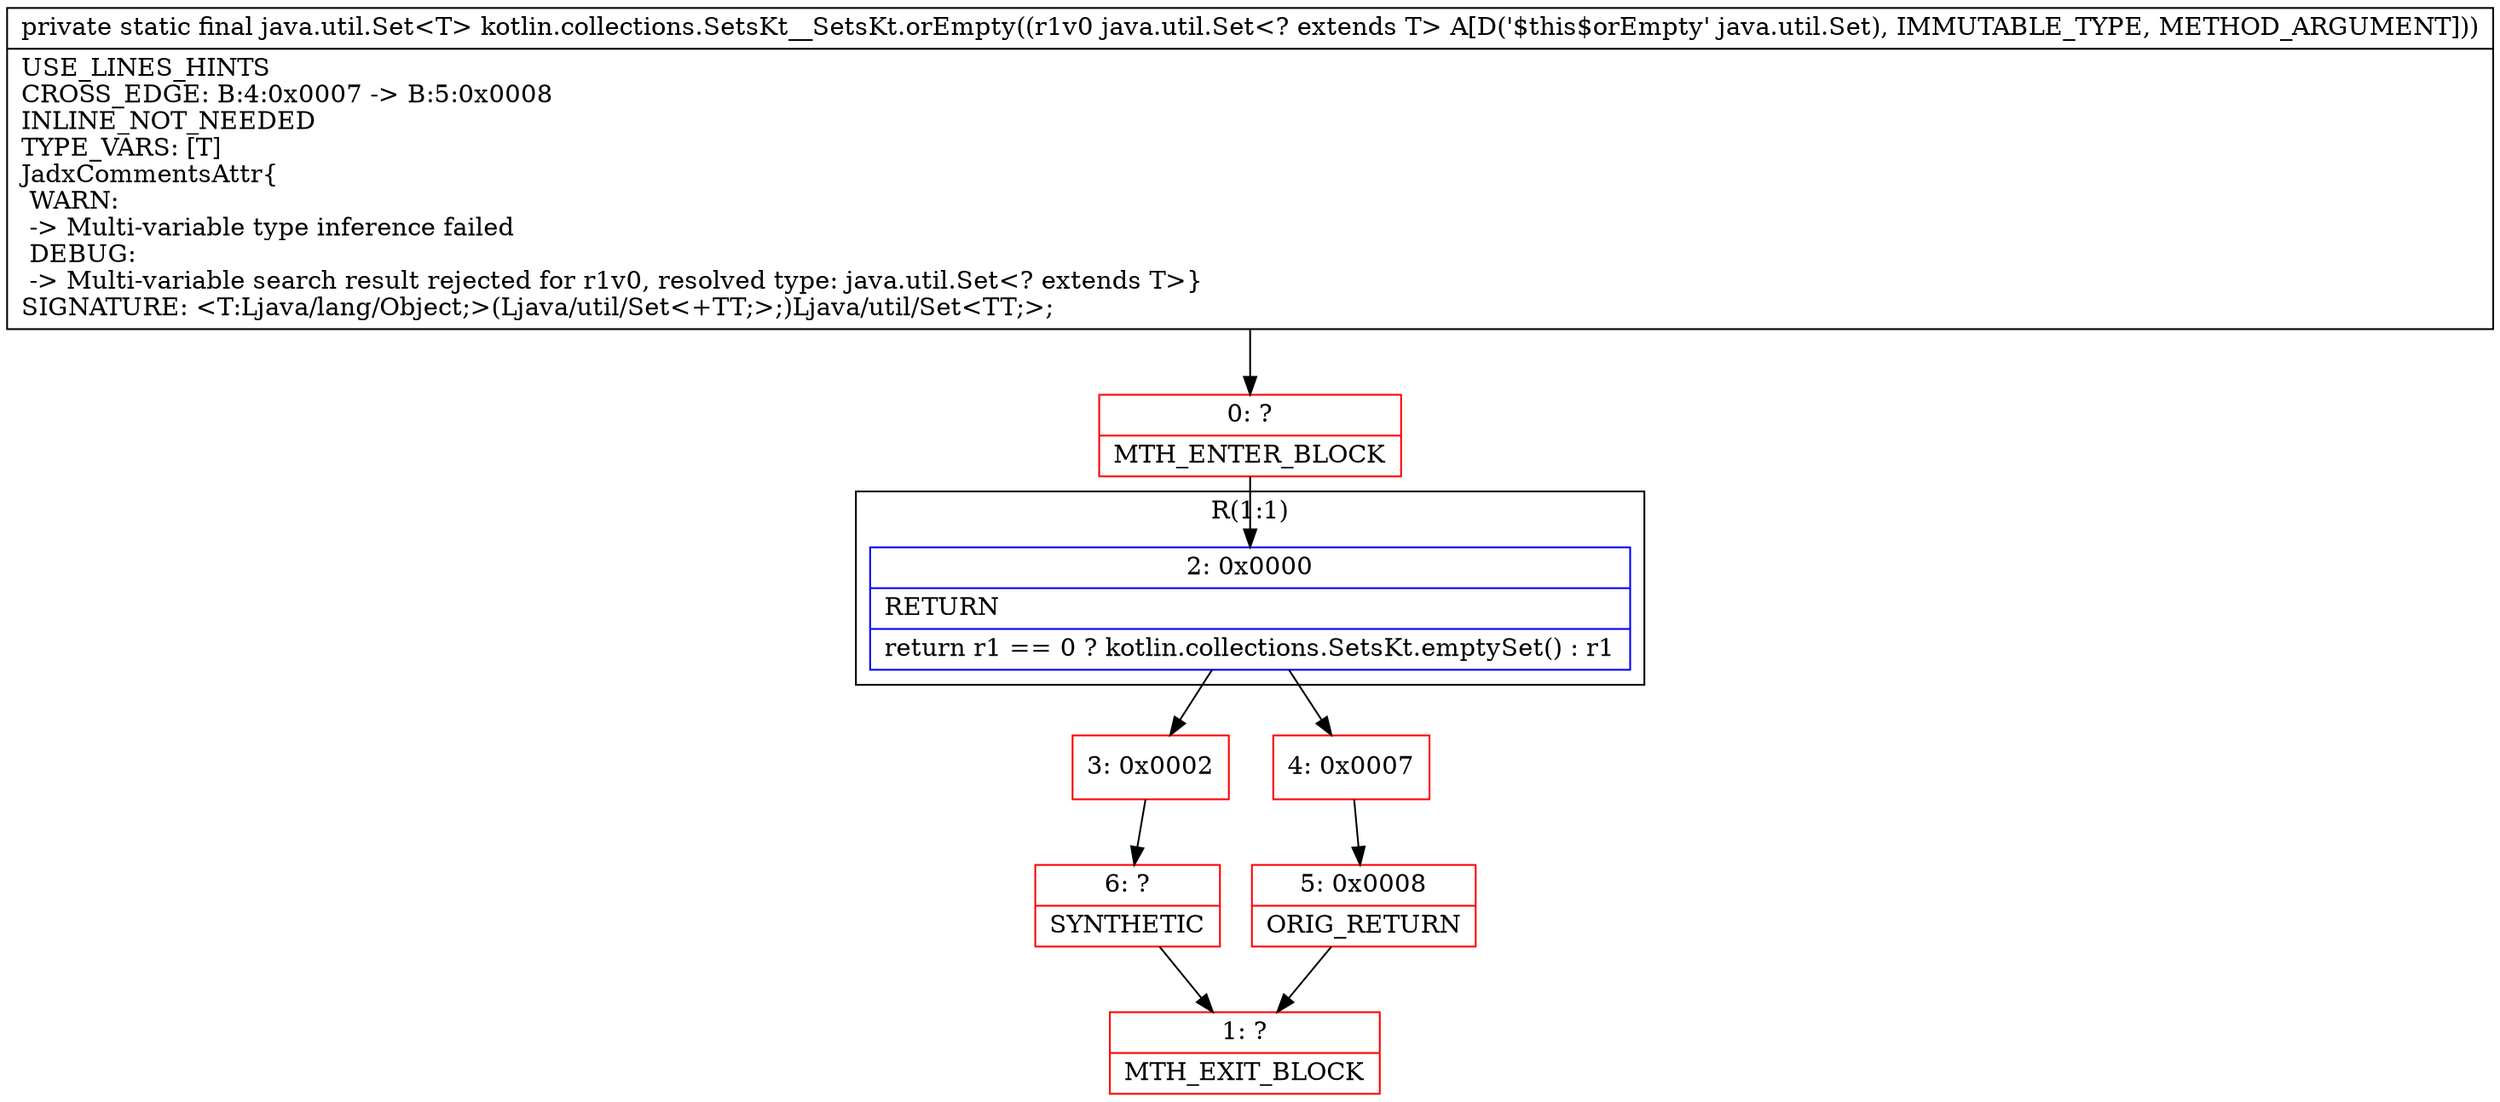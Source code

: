 digraph "CFG forkotlin.collections.SetsKt__SetsKt.orEmpty(Ljava\/util\/Set;)Ljava\/util\/Set;" {
subgraph cluster_Region_187562571 {
label = "R(1:1)";
node [shape=record,color=blue];
Node_2 [shape=record,label="{2\:\ 0x0000|RETURN\l|return r1 == 0 ? kotlin.collections.SetsKt.emptySet() : r1\l}"];
}
Node_0 [shape=record,color=red,label="{0\:\ ?|MTH_ENTER_BLOCK\l}"];
Node_3 [shape=record,color=red,label="{3\:\ 0x0002}"];
Node_6 [shape=record,color=red,label="{6\:\ ?|SYNTHETIC\l}"];
Node_1 [shape=record,color=red,label="{1\:\ ?|MTH_EXIT_BLOCK\l}"];
Node_4 [shape=record,color=red,label="{4\:\ 0x0007}"];
Node_5 [shape=record,color=red,label="{5\:\ 0x0008|ORIG_RETURN\l}"];
MethodNode[shape=record,label="{private static final java.util.Set\<T\> kotlin.collections.SetsKt__SetsKt.orEmpty((r1v0 java.util.Set\<? extends T\> A[D('$this$orEmpty' java.util.Set), IMMUTABLE_TYPE, METHOD_ARGUMENT]))  | USE_LINES_HINTS\lCROSS_EDGE: B:4:0x0007 \-\> B:5:0x0008\lINLINE_NOT_NEEDED\lTYPE_VARS: [T]\lJadxCommentsAttr\{\l WARN: \l \-\> Multi\-variable type inference failed\l DEBUG: \l \-\> Multi\-variable search result rejected for r1v0, resolved type: java.util.Set\<? extends T\>\}\lSIGNATURE: \<T:Ljava\/lang\/Object;\>(Ljava\/util\/Set\<+TT;\>;)Ljava\/util\/Set\<TT;\>;\l}"];
MethodNode -> Node_0;Node_2 -> Node_3;
Node_2 -> Node_4;
Node_0 -> Node_2;
Node_3 -> Node_6;
Node_6 -> Node_1;
Node_4 -> Node_5;
Node_5 -> Node_1;
}

